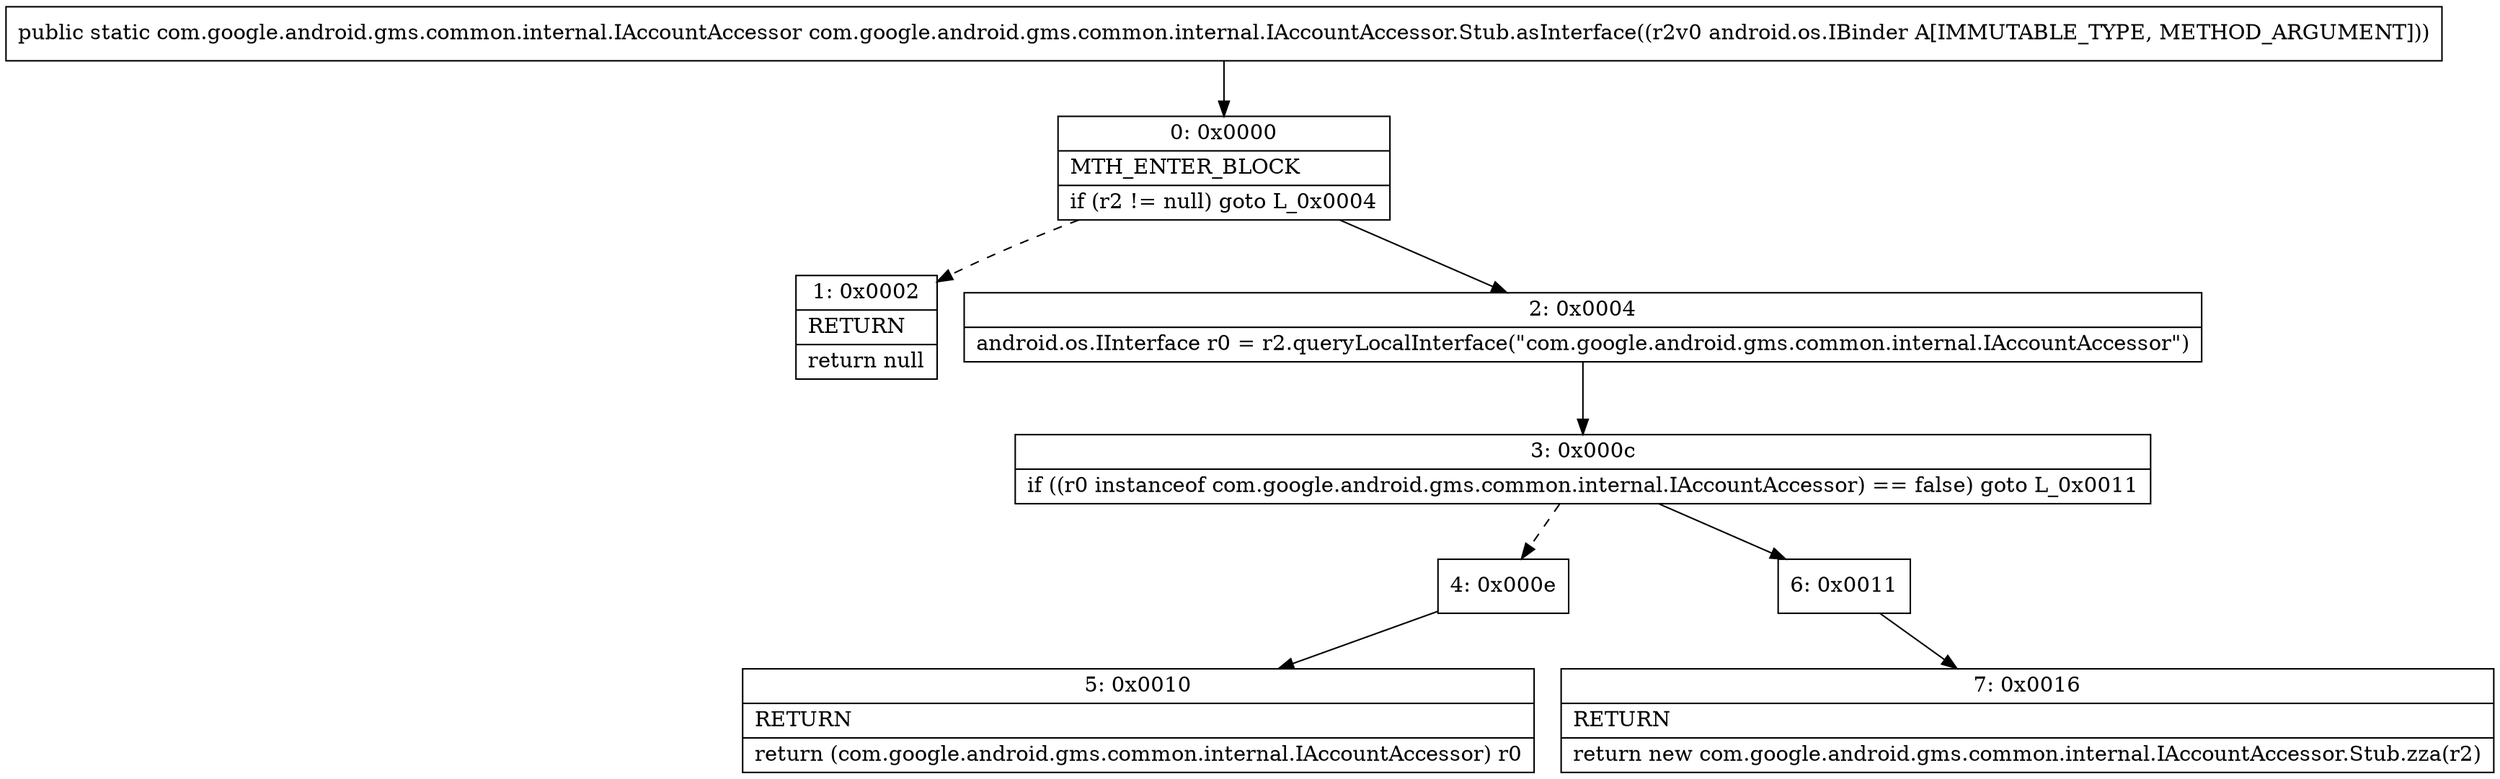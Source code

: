 digraph "CFG forcom.google.android.gms.common.internal.IAccountAccessor.Stub.asInterface(Landroid\/os\/IBinder;)Lcom\/google\/android\/gms\/common\/internal\/IAccountAccessor;" {
Node_0 [shape=record,label="{0\:\ 0x0000|MTH_ENTER_BLOCK\l|if (r2 != null) goto L_0x0004\l}"];
Node_1 [shape=record,label="{1\:\ 0x0002|RETURN\l|return null\l}"];
Node_2 [shape=record,label="{2\:\ 0x0004|android.os.IInterface r0 = r2.queryLocalInterface(\"com.google.android.gms.common.internal.IAccountAccessor\")\l}"];
Node_3 [shape=record,label="{3\:\ 0x000c|if ((r0 instanceof com.google.android.gms.common.internal.IAccountAccessor) == false) goto L_0x0011\l}"];
Node_4 [shape=record,label="{4\:\ 0x000e}"];
Node_5 [shape=record,label="{5\:\ 0x0010|RETURN\l|return (com.google.android.gms.common.internal.IAccountAccessor) r0\l}"];
Node_6 [shape=record,label="{6\:\ 0x0011}"];
Node_7 [shape=record,label="{7\:\ 0x0016|RETURN\l|return new com.google.android.gms.common.internal.IAccountAccessor.Stub.zza(r2)\l}"];
MethodNode[shape=record,label="{public static com.google.android.gms.common.internal.IAccountAccessor com.google.android.gms.common.internal.IAccountAccessor.Stub.asInterface((r2v0 android.os.IBinder A[IMMUTABLE_TYPE, METHOD_ARGUMENT])) }"];
MethodNode -> Node_0;
Node_0 -> Node_1[style=dashed];
Node_0 -> Node_2;
Node_2 -> Node_3;
Node_3 -> Node_4[style=dashed];
Node_3 -> Node_6;
Node_4 -> Node_5;
Node_6 -> Node_7;
}

